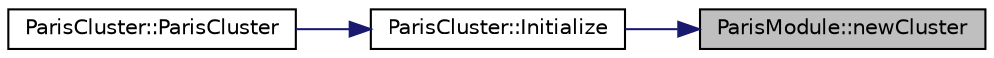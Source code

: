 digraph "ParisModule::newCluster"
{
 // LATEX_PDF_SIZE
  edge [fontname="Helvetica",fontsize="10",labelfontname="Helvetica",labelfontsize="10"];
  node [fontname="Helvetica",fontsize="10",shape=record];
  rankdir="RL";
  Node1 [label="ParisModule::newCluster",height=0.2,width=0.4,color="black", fillcolor="grey75", style="filled", fontcolor="black",tooltip=" "];
  Node1 -> Node2 [dir="back",color="midnightblue",fontsize="10",style="solid",fontname="Helvetica"];
  Node2 [label="ParisCluster::Initialize",height=0.2,width=0.4,color="black", fillcolor="white", style="filled",URL="$class_paris_cluster.html#ac4c51b25cb87e251ca3a71108f4be3fc",tooltip=" "];
  Node2 -> Node3 [dir="back",color="midnightblue",fontsize="10",style="solid",fontname="Helvetica"];
  Node3 [label="ParisCluster::ParisCluster",height=0.2,width=0.4,color="black", fillcolor="white", style="filled",URL="$class_paris_cluster.html#adc8a4e0b8a4b32700bde25de2766bb23",tooltip=" "];
}
